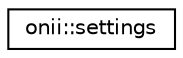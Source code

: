 digraph "Graphical Class Hierarchy"
{
  edge [fontname="Helvetica",fontsize="10",labelfontname="Helvetica",labelfontsize="10"];
  node [fontname="Helvetica",fontsize="10",shape=record];
  rankdir="LR";
  Node1 [label="onii::settings",height=0.2,width=0.4,color="black", fillcolor="white", style="filled",URL="$da/d65/classonii_1_1settings.html",tooltip="Manage settings file. "];
}
